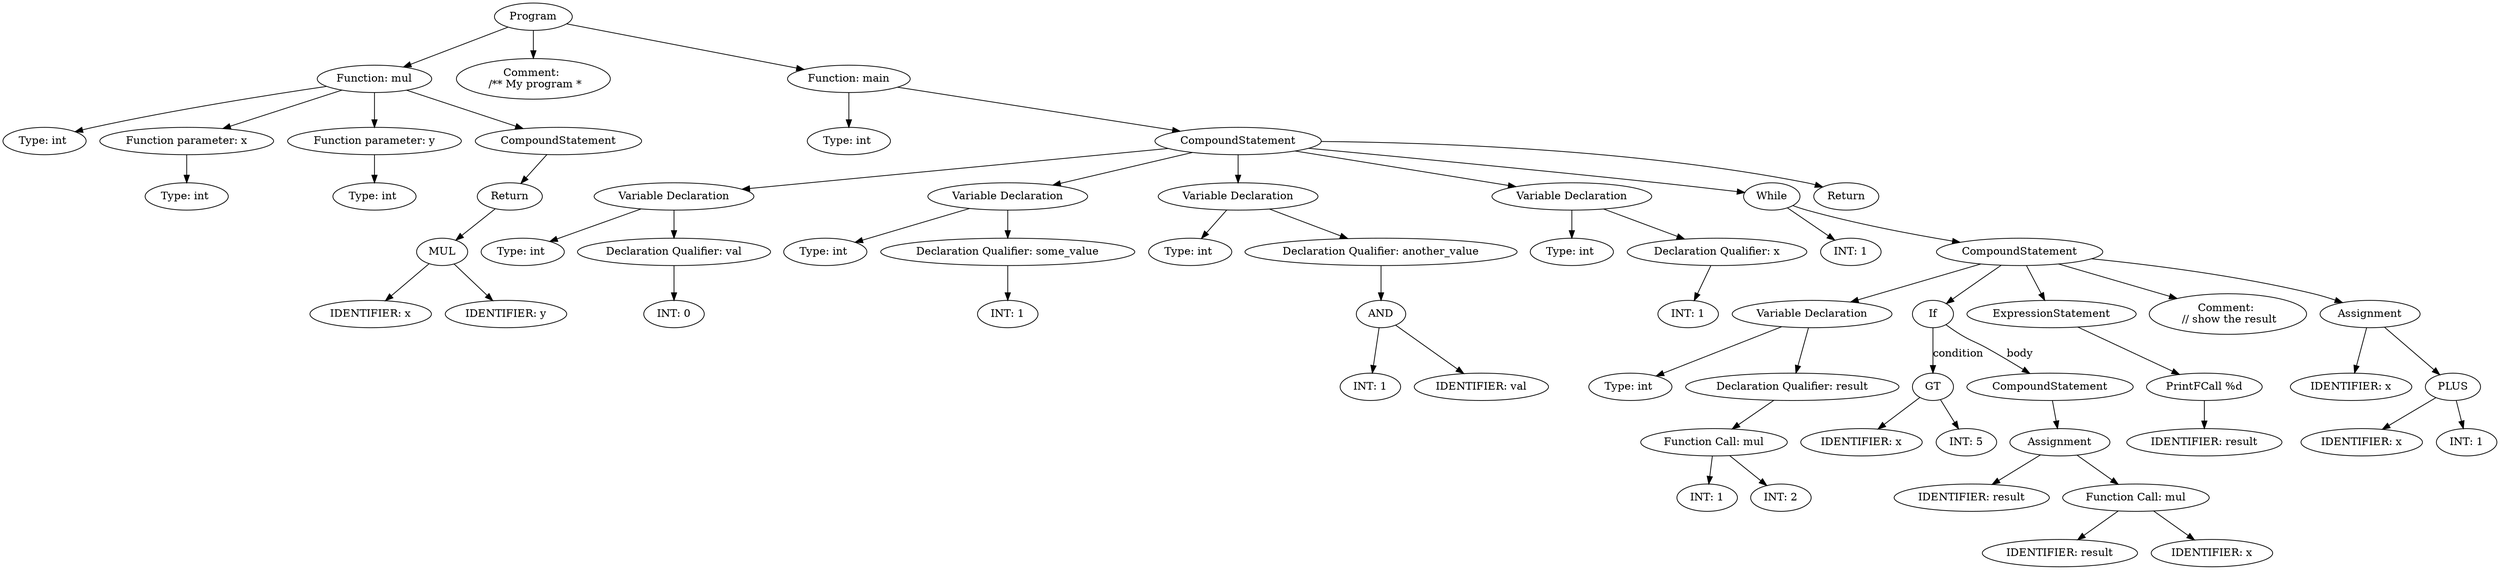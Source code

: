 digraph ExpressionGraph {
4547164560 [label="Program"];
4547164560 -> 4547163600;
4547163600 [label="Function: mul"];
4547163600 -> 4547162960;
4547162960 [label="Type: int "];
4547163280 [label="Function parameter: x"];
4547163600 -> 4547163280;
4547163280 -> 4547163216;
4547163216 [label="Type: int "];
4547163472 [label="Function parameter: y"];
4547163600 -> 4547163472;
4547163472 -> 4547163408;
4547163408 [label="Type: int "];
4547163600 -> 4547162704;
4547162704 [label="CompoundStatement"];
4547162704 -> 4547164432;
4547164432 [label="Return"];
4547164432 -> 4547164304;
4547164304 [label="MUL"];
4547164304 -> 4547164240;
4547164304 -> 4547163856;
4547164240 [label="IDENTIFIER: x"];
4547163856 [label="IDENTIFIER: y"];
4547164560 -> 4547162576;
4547162576 [label="Comment: 
 /** My program *"];
4547164560 -> 4547164624;
4547164624 [label="Function: main"];
4547164624 -> 4547162384;
4547162384 [label="Type: int "];
4547164624 -> 4547282576;
4547282576 [label="CompoundStatement"];
4547282576 -> 4547165520;
4547165520 [label="Variable Declaration"];
4547165520 -> 4547165200;
4547165200 [label="Type: int "];
4547165520 -> 4547165392;
4547165392 [label="Declaration Qualifier: val"];
4547165392 -> 4547165328;
4547165328 [label="INT: 0"];
4547282576 -> 4547165968;
4547165968 [label="Variable Declaration"];
4547165968 -> 4547165456;
4547165456 [label="Type: int "];
4547165968 -> 4547165904;
4547165904 [label="Declaration Qualifier: some_value"];
4547165904 -> 4547165840;
4547165840 [label="INT: 1"];
4547282576 -> 4547281424;
4547281424 [label="Variable Declaration"];
4547281424 -> 4547166032;
4547166032 [label="Type: int "];
4547281424 -> 4547281296;
4547281296 [label="Declaration Qualifier: another_value"];
4547281296 -> 4547281360;
4547281360 [label="AND"];
4547281360 -> 4547288912;
4547281360 -> 4547281232;
4547288912 [label="INT: 1"];
4547281232 [label="IDENTIFIER: val"];
4547282576 -> 4547281872;
4547281872 [label="Variable Declaration"];
4547281872 -> 4547281488;
4547281488 [label="Type: int "];
4547281872 -> 4547281744;
4547281744 [label="Declaration Qualifier: x"];
4547281744 -> 4547281680;
4547281680 [label="INT: 1"];
4547282576 -> 4547283920;
4547283920 [label="While"];
4547283920 -> 4547291984;
4547291984 [label="INT: 1"];
4547283920 -> 4547284048;
4547284048 [label="CompoundStatement"];
4547284048 -> 4547283408;
4547283408 [label="Variable Declaration"];
4547283408 -> 4547282704;
4547282704 [label="Type: int "];
4547283408 -> 4547283344;
4547283344 [label="Declaration Qualifier: result"];
4547283344 -> 4547283216;
4547283216 [label="Function Call: mul"];
4547283216 -> 4547281040;
4547281040 [label="INT: 1"];
4547283216 -> 4547283152;
4547283152 [label="INT: 2"];
4547284048 -> 4547164048;
4547164048 [label="If"];
4547164048 -> 4547283600 [label="condition"];
4547283600 [label="GT"];
4547283600 -> 4547283536;
4547283600 -> 4547283472;
4547283536 [label="IDENTIFIER: x"];
4547283472 [label="INT: 5"];
4547164048 -> 4547164176 [label="body"];
4547164176 [label="CompoundStatement"];
4547164176 -> 4547284816;
4547284816 [label="Assignment"];
4547284816 -> 4547283792;
4547283792 [label="IDENTIFIER: result"];
4547284816 -> 4547284688;
4547284688 [label="Function Call: mul"];
4547284688 -> 4547284496;
4547284496 [label="IDENTIFIER: result"];
4547284688 -> 4547284624;
4547284624 [label="IDENTIFIER: x"];
4547284048 -> 4547285200;
4547285200 [label="ExpressionStatement"];
4547285200 -> 4547285136;
4547285136 [label="PrintFCall %d"];
4547285136 -> 4547284880;
4547284880 [label="IDENTIFIER: result"];
4547284048 -> 4547285328;
4547285328 [label="Comment: 
 // show the result"];
4547284048 -> 4547285648;
4547285648 [label="Assignment"];
4547285648 -> 4547285392;
4547285392 [label="IDENTIFIER: x"];
4547285648 -> 4547285520;
4547285520 [label="PLUS"];
4547285520 -> 4547285264;
4547285520 -> 4547285456;
4547285264 [label="IDENTIFIER: x"];
4547285456 [label="INT: 1"];
4547282576 -> 4547285840;
4547285840 [label="Return"];
}
